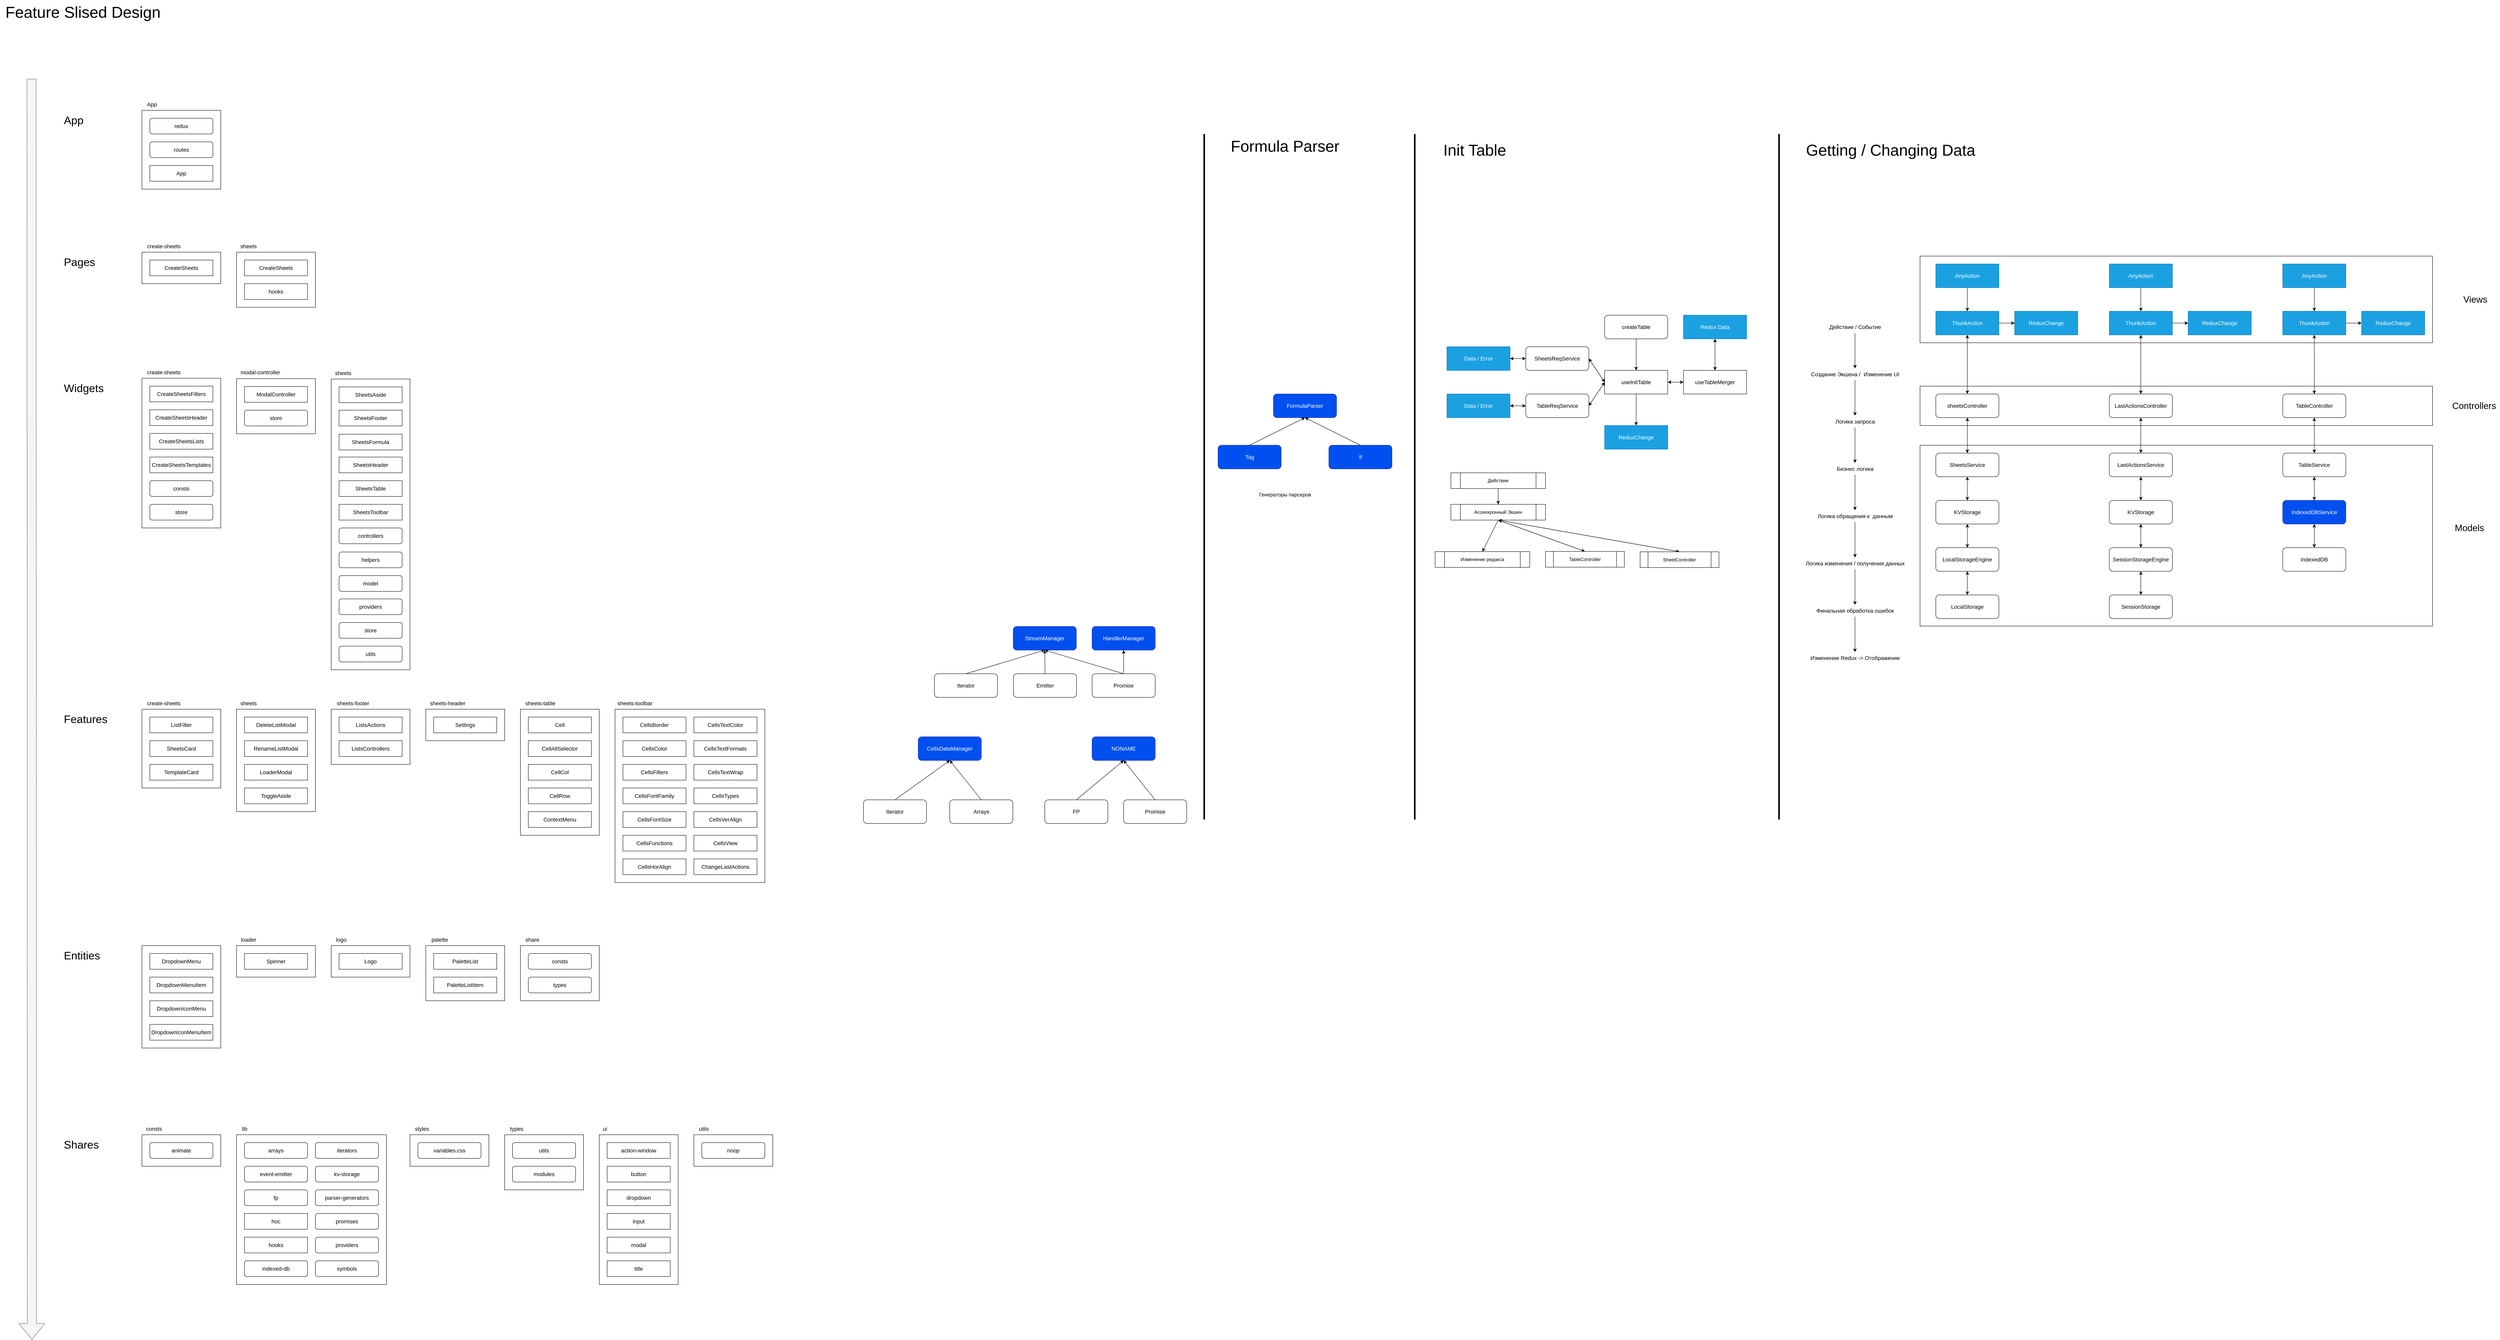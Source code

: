 <mxfile>
    <diagram name="Страница 1" id="cOe1a5cerJCm0QMi9jSH">
        <mxGraphModel dx="4663" dy="2087" grid="1" gridSize="10" guides="1" tooltips="1" connect="1" arrows="1" fold="1" page="1" pageScale="1" pageWidth="827" pageHeight="1169" background="none" math="0" shadow="0">
            <root>
                <mxCell id="0"/>
                <mxCell id="1" parent="0"/>
                <mxCell id="382" value="" style="rounded=0;whiteSpace=wrap;html=1;fillColor=none;" parent="1" vertex="1">
                    <mxGeometry x="-440" y="2440" width="200" height="260" as="geometry"/>
                </mxCell>
                <mxCell id="357" value="" style="rounded=0;whiteSpace=wrap;html=1;fillColor=none;" parent="1" vertex="1">
                    <mxGeometry x="4070" y="1020" width="1300" height="100" as="geometry"/>
                </mxCell>
                <mxCell id="359" value="" style="rounded=0;whiteSpace=wrap;html=1;fillColor=none;" parent="1" vertex="1">
                    <mxGeometry x="4070" y="1170" width="1300" height="459" as="geometry"/>
                </mxCell>
                <mxCell id="6" value="&lt;font style=&quot;font-size: 28px;&quot;&gt;App&lt;/font&gt;" style="text;html=1;align=left;verticalAlign=middle;resizable=0;points=[];autosize=1;strokeColor=none;fillColor=none;" parent="1" vertex="1">
                    <mxGeometry x="-640" y="320" width="70" height="50" as="geometry"/>
                </mxCell>
                <mxCell id="11" value="&lt;font style=&quot;font-size: 40px;&quot;&gt;Feature Slised Design&lt;/font&gt;" style="text;html=1;align=center;verticalAlign=middle;resizable=0;points=[];autosize=1;strokeColor=none;fillColor=none;" parent="1" vertex="1">
                    <mxGeometry x="-800" y="40" width="420" height="60" as="geometry"/>
                </mxCell>
                <mxCell id="12" value="&lt;font style=&quot;font-size: 28px;&quot;&gt;Pages&lt;/font&gt;" style="text;html=1;align=left;verticalAlign=middle;resizable=0;points=[];autosize=1;strokeColor=none;fillColor=none;" parent="1" vertex="1">
                    <mxGeometry x="-640" y="680" width="100" height="50" as="geometry"/>
                </mxCell>
                <mxCell id="13" value="&lt;font style=&quot;font-size: 28px;&quot;&gt;Widgets&lt;/font&gt;" style="text;html=1;align=left;verticalAlign=middle;resizable=0;points=[];autosize=1;strokeColor=none;fillColor=none;" parent="1" vertex="1">
                    <mxGeometry x="-640" y="1000" width="120" height="50" as="geometry"/>
                </mxCell>
                <mxCell id="14" value="&lt;font style=&quot;font-size: 28px;&quot;&gt;Shares&lt;/font&gt;" style="text;html=1;align=left;verticalAlign=middle;resizable=0;points=[];autosize=1;strokeColor=none;fillColor=none;" parent="1" vertex="1">
                    <mxGeometry x="-640" y="2920" width="110" height="50" as="geometry"/>
                </mxCell>
                <mxCell id="15" value="&lt;font style=&quot;font-size: 28px;&quot;&gt;Entities&lt;/font&gt;" style="text;html=1;align=left;verticalAlign=middle;resizable=0;points=[];autosize=1;strokeColor=none;fillColor=none;" parent="1" vertex="1">
                    <mxGeometry x="-640" y="2440" width="120" height="50" as="geometry"/>
                </mxCell>
                <mxCell id="16" value="&lt;font style=&quot;font-size: 28px;&quot;&gt;Features&lt;/font&gt;" style="text;html=1;align=left;verticalAlign=middle;resizable=0;points=[];autosize=1;strokeColor=none;fillColor=none;" parent="1" vertex="1">
                    <mxGeometry x="-640" y="1840" width="130" height="50" as="geometry"/>
                </mxCell>
                <mxCell id="51" value="FormulaParser" style="rounded=1;whiteSpace=wrap;html=1;fontSize=14;glass=0;shadow=0;fillColor=#0050ef;fontColor=#ffffff;strokeColor=#001DBC;" parent="1" vertex="1">
                    <mxGeometry x="2430" y="1040" width="160" height="60" as="geometry"/>
                </mxCell>
                <mxCell id="66" value="DropdownMenu" style="rounded=0;whiteSpace=wrap;html=1;fontSize=14;glass=0;shadow=0;" parent="1" vertex="1">
                    <mxGeometry x="-420" y="2460" width="160" height="40" as="geometry"/>
                </mxCell>
                <mxCell id="67" value="DropdownMenuItem" style="rounded=0;whiteSpace=wrap;html=1;fontSize=14;glass=0;shadow=0;" parent="1" vertex="1">
                    <mxGeometry x="-420" y="2520" width="160" height="40" as="geometry"/>
                </mxCell>
                <mxCell id="258" style="edgeStyle=none;html=1;fontSize=14;" parent="1" source="122" target="250" edge="1">
                    <mxGeometry relative="1" as="geometry"/>
                </mxCell>
                <mxCell id="122" value="Действие / Событие" style="text;html=1;align=center;verticalAlign=middle;resizable=0;points=[];autosize=1;strokeColor=none;fillColor=none;fontSize=14;" parent="1" vertex="1">
                    <mxGeometry x="3830" y="855" width="150" height="30" as="geometry"/>
                </mxCell>
                <mxCell id="130" value="" style="line;strokeWidth=4;direction=south;html=1;perimeter=backbonePerimeter;points=[];outlineConnect=0;" parent="1" vertex="1">
                    <mxGeometry x="2200" y="380" width="108.76" height="1740" as="geometry"/>
                </mxCell>
                <mxCell id="131" value="&lt;font style=&quot;font-size: 40px;&quot;&gt;Getting / Changing Data&lt;/font&gt;" style="text;html=1;align=center;verticalAlign=middle;resizable=0;points=[];autosize=1;strokeColor=none;fillColor=none;" parent="1" vertex="1">
                    <mxGeometry x="3770" y="390" width="450" height="60" as="geometry"/>
                </mxCell>
                <mxCell id="163" style="edgeStyle=none;html=1;entryX=0.5;entryY=0;entryDx=0;entryDy=0;" parent="1" source="164" target="176" edge="1">
                    <mxGeometry relative="1" as="geometry"/>
                </mxCell>
                <mxCell id="183" style="edgeStyle=none;html=1;exitX=0.5;exitY=0;exitDx=0;exitDy=0;entryX=0.5;entryY=1;entryDx=0;entryDy=0;" parent="1" source="164" target="166" edge="1">
                    <mxGeometry relative="1" as="geometry"/>
                </mxCell>
                <mxCell id="164" value="LocalStorageEngine" style="rounded=1;whiteSpace=wrap;html=1;fontSize=14;glass=0;shadow=0;" parent="1" vertex="1">
                    <mxGeometry x="4110" y="1430" width="160" height="60" as="geometry"/>
                </mxCell>
                <mxCell id="165" style="edgeStyle=none;html=1;entryX=0.5;entryY=0;entryDx=0;entryDy=0;" parent="1" source="166" target="164" edge="1">
                    <mxGeometry relative="1" as="geometry"/>
                </mxCell>
                <mxCell id="184" style="edgeStyle=none;html=1;exitX=0.5;exitY=0;exitDx=0;exitDy=0;entryX=0.5;entryY=1;entryDx=0;entryDy=0;" parent="1" source="166" target="168" edge="1">
                    <mxGeometry relative="1" as="geometry"/>
                </mxCell>
                <mxCell id="166" value="KVStorage" style="rounded=1;whiteSpace=wrap;html=1;fontSize=14;glass=0;shadow=0;" parent="1" vertex="1">
                    <mxGeometry x="4110" y="1310" width="160" height="60" as="geometry"/>
                </mxCell>
                <mxCell id="167" style="edgeStyle=none;html=1;entryX=0.5;entryY=0;entryDx=0;entryDy=0;" parent="1" source="168" target="166" edge="1">
                    <mxGeometry relative="1" as="geometry"/>
                </mxCell>
                <mxCell id="185" style="edgeStyle=none;html=1;exitX=0.5;exitY=0;exitDx=0;exitDy=0;entryX=0.5;entryY=1;entryDx=0;entryDy=0;" parent="1" source="168" target="170" edge="1">
                    <mxGeometry relative="1" as="geometry"/>
                </mxCell>
                <mxCell id="168" value="SheetsService" style="rounded=1;whiteSpace=wrap;html=1;fontSize=14;glass=0;shadow=0;" parent="1" vertex="1">
                    <mxGeometry x="4110" y="1190" width="160" height="60" as="geometry"/>
                </mxCell>
                <mxCell id="169" style="edgeStyle=none;html=1;entryX=0.5;entryY=0;entryDx=0;entryDy=0;" parent="1" source="170" target="168" edge="1">
                    <mxGeometry relative="1" as="geometry"/>
                </mxCell>
                <mxCell id="186" style="edgeStyle=none;html=1;exitX=0.5;exitY=0;exitDx=0;exitDy=0;entryX=0.5;entryY=1;entryDx=0;entryDy=0;" parent="1" source="170" target="172" edge="1">
                    <mxGeometry relative="1" as="geometry"/>
                </mxCell>
                <mxCell id="170" value="sheetsController" style="rounded=1;whiteSpace=wrap;html=1;fontSize=14;glass=0;shadow=0;" parent="1" vertex="1">
                    <mxGeometry x="4110" y="1040" width="160" height="60" as="geometry"/>
                </mxCell>
                <mxCell id="171" style="edgeStyle=none;html=1;entryX=0.5;entryY=0;entryDx=0;entryDy=0;" parent="1" source="172" target="170" edge="1">
                    <mxGeometry relative="1" as="geometry"/>
                </mxCell>
                <mxCell id="190" style="edgeStyle=none;html=1;exitX=1;exitY=0.5;exitDx=0;exitDy=0;entryX=0;entryY=0.5;entryDx=0;entryDy=0;" parent="1" source="172" target="173" edge="1">
                    <mxGeometry relative="1" as="geometry"/>
                </mxCell>
                <mxCell id="172" value="ThunkAction" style="rounded=0;whiteSpace=wrap;html=1;fontSize=14;fillColor=#1ba1e2;fontColor=#ffffff;strokeColor=#006EAF;" parent="1" vertex="1">
                    <mxGeometry x="4110" y="830" width="160" height="60" as="geometry"/>
                </mxCell>
                <mxCell id="173" value="ReduxChange" style="rounded=0;whiteSpace=wrap;html=1;fontSize=14;fillColor=#1ba1e2;fontColor=#ffffff;strokeColor=#006EAF;" parent="1" vertex="1">
                    <mxGeometry x="4310" y="830" width="160" height="60" as="geometry"/>
                </mxCell>
                <mxCell id="182" style="edgeStyle=none;html=1;exitX=0.5;exitY=0;exitDx=0;exitDy=0;entryX=0.5;entryY=1;entryDx=0;entryDy=0;" parent="1" source="176" target="164" edge="1">
                    <mxGeometry relative="1" as="geometry"/>
                </mxCell>
                <mxCell id="176" value="LocalStorage" style="rounded=1;whiteSpace=wrap;html=1;fontSize=14;glass=0;shadow=0;" parent="1" vertex="1">
                    <mxGeometry x="4110" y="1550" width="160" height="60" as="geometry"/>
                </mxCell>
                <mxCell id="192" style="edgeStyle=none;html=1;exitX=0.5;exitY=1;exitDx=0;exitDy=0;entryX=0.5;entryY=0;entryDx=0;entryDy=0;" parent="1" source="191" target="172" edge="1">
                    <mxGeometry relative="1" as="geometry"/>
                </mxCell>
                <mxCell id="191" value="AnyAction" style="rounded=0;whiteSpace=wrap;html=1;fontSize=14;fillColor=#1ba1e2;fontColor=#ffffff;strokeColor=#006EAF;" parent="1" vertex="1">
                    <mxGeometry x="4110" y="710" width="160" height="60" as="geometry"/>
                </mxCell>
                <mxCell id="194" style="edgeStyle=none;html=1;exitX=0.5;exitY=0;exitDx=0;exitDy=0;entryX=0.5;entryY=1;entryDx=0;entryDy=0;" parent="1" source="195" target="198" edge="1">
                    <mxGeometry relative="1" as="geometry"/>
                </mxCell>
                <mxCell id="195" value="IndexedDB" style="rounded=1;whiteSpace=wrap;html=1;fontSize=14;glass=0;shadow=0;" parent="1" vertex="1">
                    <mxGeometry x="4990" y="1430" width="160" height="60" as="geometry"/>
                </mxCell>
                <mxCell id="196" style="edgeStyle=none;html=1;entryX=0.5;entryY=0;entryDx=0;entryDy=0;" parent="1" source="198" target="195" edge="1">
                    <mxGeometry relative="1" as="geometry"/>
                </mxCell>
                <mxCell id="197" style="edgeStyle=none;html=1;exitX=0.5;exitY=0;exitDx=0;exitDy=0;entryX=0.5;entryY=1;entryDx=0;entryDy=0;" parent="1" source="198" target="201" edge="1">
                    <mxGeometry relative="1" as="geometry"/>
                </mxCell>
                <mxCell id="198" value="IndexedDBService" style="rounded=1;whiteSpace=wrap;html=1;fontSize=14;glass=0;shadow=0;fillColor=#0050ef;fontColor=#ffffff;strokeColor=#001DBC;" parent="1" vertex="1">
                    <mxGeometry x="4990" y="1310" width="160" height="60" as="geometry"/>
                </mxCell>
                <mxCell id="199" style="edgeStyle=none;html=1;entryX=0.5;entryY=0;entryDx=0;entryDy=0;" parent="1" source="201" target="198" edge="1">
                    <mxGeometry relative="1" as="geometry"/>
                </mxCell>
                <mxCell id="200" style="edgeStyle=none;html=1;exitX=0.5;exitY=0;exitDx=0;exitDy=0;entryX=0.5;entryY=1;entryDx=0;entryDy=0;" parent="1" source="201" target="204" edge="1">
                    <mxGeometry relative="1" as="geometry"/>
                </mxCell>
                <mxCell id="201" value="TableService" style="rounded=1;whiteSpace=wrap;html=1;fontSize=14;glass=0;shadow=0;" parent="1" vertex="1">
                    <mxGeometry x="4990" y="1190" width="160" height="60" as="geometry"/>
                </mxCell>
                <mxCell id="202" style="edgeStyle=none;html=1;entryX=0.5;entryY=0;entryDx=0;entryDy=0;" parent="1" source="204" target="201" edge="1">
                    <mxGeometry relative="1" as="geometry"/>
                </mxCell>
                <mxCell id="203" style="edgeStyle=none;html=1;exitX=0.5;exitY=0;exitDx=0;exitDy=0;entryX=0.5;entryY=1;entryDx=0;entryDy=0;" parent="1" source="204" target="207" edge="1">
                    <mxGeometry relative="1" as="geometry"/>
                </mxCell>
                <mxCell id="204" value="TableController" style="rounded=1;whiteSpace=wrap;html=1;fontSize=14;glass=0;shadow=0;" parent="1" vertex="1">
                    <mxGeometry x="4990" y="1040" width="160" height="60" as="geometry"/>
                </mxCell>
                <mxCell id="205" style="edgeStyle=none;html=1;entryX=0.5;entryY=0;entryDx=0;entryDy=0;" parent="1" source="207" target="204" edge="1">
                    <mxGeometry relative="1" as="geometry"/>
                </mxCell>
                <mxCell id="206" style="edgeStyle=none;html=1;exitX=1;exitY=0.5;exitDx=0;exitDy=0;entryX=0;entryY=0.5;entryDx=0;entryDy=0;" parent="1" source="207" target="208" edge="1">
                    <mxGeometry relative="1" as="geometry"/>
                </mxCell>
                <mxCell id="207" value="ThunkAction" style="rounded=0;whiteSpace=wrap;html=1;fontSize=14;fillColor=#1ba1e2;fontColor=#ffffff;strokeColor=#006EAF;" parent="1" vertex="1">
                    <mxGeometry x="4990" y="830" width="160" height="60" as="geometry"/>
                </mxCell>
                <mxCell id="208" value="ReduxChange" style="rounded=0;whiteSpace=wrap;html=1;fontSize=14;fillColor=#1ba1e2;fontColor=#ffffff;strokeColor=#006EAF;" parent="1" vertex="1">
                    <mxGeometry x="5190" y="830" width="160" height="60" as="geometry"/>
                </mxCell>
                <mxCell id="211" style="edgeStyle=none;html=1;exitX=0.5;exitY=1;exitDx=0;exitDy=0;entryX=0.5;entryY=0;entryDx=0;entryDy=0;" parent="1" source="212" target="207" edge="1">
                    <mxGeometry relative="1" as="geometry"/>
                </mxCell>
                <mxCell id="212" value="AnyAction" style="rounded=0;whiteSpace=wrap;html=1;fontSize=14;fillColor=#1ba1e2;fontColor=#ffffff;strokeColor=#006EAF;" parent="1" vertex="1">
                    <mxGeometry x="4990" y="710" width="160" height="60" as="geometry"/>
                </mxCell>
                <mxCell id="230" style="edgeStyle=none;html=1;entryX=0.5;entryY=0;entryDx=0;entryDy=0;" parent="1" source="232" target="247" edge="1">
                    <mxGeometry relative="1" as="geometry"/>
                </mxCell>
                <mxCell id="231" style="edgeStyle=none;html=1;exitX=0.5;exitY=0;exitDx=0;exitDy=0;entryX=0.5;entryY=1;entryDx=0;entryDy=0;" parent="1" source="232" target="235" edge="1">
                    <mxGeometry relative="1" as="geometry"/>
                </mxCell>
                <mxCell id="232" value="SessionStorageEngine" style="rounded=1;whiteSpace=wrap;html=1;fontSize=14;glass=0;shadow=0;" parent="1" vertex="1">
                    <mxGeometry x="4550" y="1430" width="160" height="60" as="geometry"/>
                </mxCell>
                <mxCell id="233" style="edgeStyle=none;html=1;entryX=0.5;entryY=0;entryDx=0;entryDy=0;" parent="1" source="235" target="232" edge="1">
                    <mxGeometry relative="1" as="geometry"/>
                </mxCell>
                <mxCell id="234" style="edgeStyle=none;html=1;exitX=0.5;exitY=0;exitDx=0;exitDy=0;entryX=0.5;entryY=1;entryDx=0;entryDy=0;" parent="1" source="235" target="238" edge="1">
                    <mxGeometry relative="1" as="geometry"/>
                </mxCell>
                <mxCell id="235" value="KVStorage" style="rounded=1;whiteSpace=wrap;html=1;fontSize=14;glass=0;shadow=0;" parent="1" vertex="1">
                    <mxGeometry x="4550" y="1310" width="160" height="60" as="geometry"/>
                </mxCell>
                <mxCell id="236" style="edgeStyle=none;html=1;entryX=0.5;entryY=0;entryDx=0;entryDy=0;" parent="1" source="238" target="235" edge="1">
                    <mxGeometry relative="1" as="geometry"/>
                </mxCell>
                <mxCell id="237" style="edgeStyle=none;html=1;exitX=0.5;exitY=0;exitDx=0;exitDy=0;entryX=0.5;entryY=1;entryDx=0;entryDy=0;" parent="1" source="238" target="241" edge="1">
                    <mxGeometry relative="1" as="geometry"/>
                </mxCell>
                <mxCell id="238" value="LastActionsService" style="rounded=1;whiteSpace=wrap;html=1;fontSize=14;glass=0;shadow=0;" parent="1" vertex="1">
                    <mxGeometry x="4550" y="1190" width="160" height="60" as="geometry"/>
                </mxCell>
                <mxCell id="239" style="edgeStyle=none;html=1;entryX=0.5;entryY=0;entryDx=0;entryDy=0;" parent="1" source="241" target="238" edge="1">
                    <mxGeometry relative="1" as="geometry"/>
                </mxCell>
                <mxCell id="240" style="edgeStyle=none;html=1;exitX=0.5;exitY=0;exitDx=0;exitDy=0;entryX=0.5;entryY=1;entryDx=0;entryDy=0;" parent="1" source="241" target="244" edge="1">
                    <mxGeometry relative="1" as="geometry"/>
                </mxCell>
                <mxCell id="241" value="LastActionsController" style="rounded=1;whiteSpace=wrap;html=1;fontSize=14;glass=0;shadow=0;" parent="1" vertex="1">
                    <mxGeometry x="4550" y="1040" width="160" height="60" as="geometry"/>
                </mxCell>
                <mxCell id="242" style="edgeStyle=none;html=1;entryX=0.5;entryY=0;entryDx=0;entryDy=0;" parent="1" source="244" target="241" edge="1">
                    <mxGeometry relative="1" as="geometry"/>
                </mxCell>
                <mxCell id="243" style="edgeStyle=none;html=1;exitX=1;exitY=0.5;exitDx=0;exitDy=0;entryX=0;entryY=0.5;entryDx=0;entryDy=0;" parent="1" source="244" target="245" edge="1">
                    <mxGeometry relative="1" as="geometry"/>
                </mxCell>
                <mxCell id="244" value="ThunkAction" style="rounded=0;whiteSpace=wrap;html=1;fontSize=14;fillColor=#1ba1e2;fontColor=#ffffff;strokeColor=#006EAF;" parent="1" vertex="1">
                    <mxGeometry x="4550" y="830" width="160" height="60" as="geometry"/>
                </mxCell>
                <mxCell id="245" value="ReduxChange" style="rounded=0;whiteSpace=wrap;html=1;fontSize=14;fillColor=#1ba1e2;fontColor=#ffffff;strokeColor=#006EAF;" parent="1" vertex="1">
                    <mxGeometry x="4750" y="830" width="160" height="60" as="geometry"/>
                </mxCell>
                <mxCell id="246" style="edgeStyle=none;html=1;exitX=0.5;exitY=0;exitDx=0;exitDy=0;entryX=0.5;entryY=1;entryDx=0;entryDy=0;" parent="1" source="247" target="232" edge="1">
                    <mxGeometry relative="1" as="geometry"/>
                </mxCell>
                <mxCell id="247" value="SessionStorage" style="rounded=1;whiteSpace=wrap;html=1;fontSize=14;glass=0;shadow=0;" parent="1" vertex="1">
                    <mxGeometry x="4550" y="1550" width="160" height="60" as="geometry"/>
                </mxCell>
                <mxCell id="248" style="edgeStyle=none;html=1;exitX=0.5;exitY=1;exitDx=0;exitDy=0;entryX=0.5;entryY=0;entryDx=0;entryDy=0;" parent="1" source="249" target="244" edge="1">
                    <mxGeometry relative="1" as="geometry"/>
                </mxCell>
                <mxCell id="249" value="AnyAction" style="rounded=0;whiteSpace=wrap;html=1;fontSize=14;fillColor=#1ba1e2;fontColor=#ffffff;strokeColor=#006EAF;" parent="1" vertex="1">
                    <mxGeometry x="4550" y="710" width="160" height="60" as="geometry"/>
                </mxCell>
                <mxCell id="256" style="edgeStyle=none;html=1;fontSize=14;" parent="1" source="250" target="251" edge="1">
                    <mxGeometry relative="1" as="geometry"/>
                </mxCell>
                <mxCell id="250" value="Создание Экшена /&amp;nbsp; Изменение UI" style="text;html=1;align=center;verticalAlign=middle;resizable=0;points=[];autosize=1;strokeColor=none;fillColor=none;fontSize=14;" parent="1" vertex="1">
                    <mxGeometry x="3780" y="975" width="250" height="30" as="geometry"/>
                </mxCell>
                <mxCell id="259" style="edgeStyle=none;html=1;fontSize=14;" parent="1" source="251" target="252" edge="1">
                    <mxGeometry relative="1" as="geometry"/>
                </mxCell>
                <mxCell id="251" value="Логика запроса" style="text;html=1;align=center;verticalAlign=middle;resizable=0;points=[];autosize=1;strokeColor=none;fillColor=none;fontSize=14;" parent="1" vertex="1">
                    <mxGeometry x="3845" y="1095" width="120" height="30" as="geometry"/>
                </mxCell>
                <mxCell id="260" style="edgeStyle=none;html=1;fontSize=14;" parent="1" source="252" target="253" edge="1">
                    <mxGeometry relative="1" as="geometry"/>
                </mxCell>
                <mxCell id="252" value="Бизнес логика" style="text;html=1;align=center;verticalAlign=middle;resizable=0;points=[];autosize=1;strokeColor=none;fillColor=none;fontSize=14;" parent="1" vertex="1">
                    <mxGeometry x="3845" y="1215" width="120" height="30" as="geometry"/>
                </mxCell>
                <mxCell id="270" style="edgeStyle=none;html=1;fontSize=14;" parent="1" source="253" target="262" edge="1">
                    <mxGeometry relative="1" as="geometry"/>
                </mxCell>
                <mxCell id="253" value="Логика обращения к&amp;nbsp; данным" style="text;html=1;align=center;verticalAlign=middle;resizable=0;points=[];autosize=1;strokeColor=none;fillColor=none;fontSize=14;" parent="1" vertex="1">
                    <mxGeometry x="3800" y="1335" width="210" height="30" as="geometry"/>
                </mxCell>
                <mxCell id="265" style="edgeStyle=none;html=1;fontSize=14;" parent="1" source="262" target="264" edge="1">
                    <mxGeometry relative="1" as="geometry"/>
                </mxCell>
                <mxCell id="262" value="Логика изменения / получения данных" style="text;html=1;align=center;verticalAlign=middle;resizable=0;points=[];autosize=1;strokeColor=none;fillColor=none;fontSize=14;" parent="1" vertex="1">
                    <mxGeometry x="3770" y="1455" width="270" height="30" as="geometry"/>
                </mxCell>
                <mxCell id="269" style="edgeStyle=none;html=1;fontSize=14;" parent="1" source="264" target="268" edge="1">
                    <mxGeometry relative="1" as="geometry"/>
                </mxCell>
                <mxCell id="264" value="Финальная обработка ошибок" style="text;html=1;align=center;verticalAlign=middle;resizable=0;points=[];autosize=1;strokeColor=none;fillColor=none;fontSize=14;" parent="1" vertex="1">
                    <mxGeometry x="3795" y="1575" width="220" height="30" as="geometry"/>
                </mxCell>
                <mxCell id="268" value="Изменение Redux -&amp;gt; Отображение" style="text;html=1;align=center;verticalAlign=middle;resizable=0;points=[];autosize=1;strokeColor=none;fillColor=none;fontSize=14;" parent="1" vertex="1">
                    <mxGeometry x="3780" y="1695" width="250" height="30" as="geometry"/>
                </mxCell>
                <mxCell id="272" value="" style="line;strokeWidth=4;direction=south;html=1;perimeter=backbonePerimeter;points=[];outlineConnect=0;" parent="1" vertex="1">
                    <mxGeometry x="3658" y="380" width="108.76" height="1740" as="geometry"/>
                </mxCell>
                <mxCell id="277" style="edgeStyle=none;html=1;entryX=0.5;entryY=0;entryDx=0;entryDy=0;fontSize=14;exitX=0.5;exitY=1;exitDx=0;exitDy=0;" parent="1" source="273" target="278" edge="1">
                    <mxGeometry relative="1" as="geometry">
                        <mxPoint x="3360" y="1070" as="sourcePoint"/>
                    </mxGeometry>
                </mxCell>
                <mxCell id="273" value="createTable" style="rounded=1;whiteSpace=wrap;html=1;fontSize=14;glass=0;shadow=0;" parent="1" vertex="1">
                    <mxGeometry x="3270" y="840" width="160" height="60" as="geometry"/>
                </mxCell>
                <mxCell id="274" value="ReduxChange" style="rounded=0;whiteSpace=wrap;html=1;fontSize=14;fillColor=#1ba1e2;fontColor=#ffffff;strokeColor=#006EAF;" parent="1" vertex="1">
                    <mxGeometry x="3270" y="1120" width="160" height="60" as="geometry"/>
                </mxCell>
                <mxCell id="286" style="edgeStyle=none;html=1;exitX=1;exitY=0.5;exitDx=0;exitDy=0;entryX=0;entryY=0.5;entryDx=0;entryDy=0;fontSize=14;" parent="1" source="276" target="278" edge="1">
                    <mxGeometry relative="1" as="geometry"/>
                </mxCell>
                <mxCell id="302" style="edgeStyle=none;html=1;exitX=0;exitY=0.5;exitDx=0;exitDy=0;entryX=1;entryY=0.5;entryDx=0;entryDy=0;fontSize=14;" parent="1" source="276" target="282" edge="1">
                    <mxGeometry relative="1" as="geometry"/>
                </mxCell>
                <mxCell id="276" value="TableReqService" style="rounded=1;whiteSpace=wrap;html=1;fontSize=14;glass=0;shadow=0;" parent="1" vertex="1">
                    <mxGeometry x="3070" y="1040" width="160" height="60" as="geometry"/>
                </mxCell>
                <mxCell id="280" style="edgeStyle=none;html=1;entryX=1;entryY=0.5;entryDx=0;entryDy=0;fontSize=14;exitX=0;exitY=0.5;exitDx=0;exitDy=0;" parent="1" source="278" target="276" edge="1">
                    <mxGeometry relative="1" as="geometry"/>
                </mxCell>
                <mxCell id="287" style="edgeStyle=none;html=1;exitX=0.5;exitY=1;exitDx=0;exitDy=0;entryX=0.5;entryY=0;entryDx=0;entryDy=0;fontSize=14;" parent="1" source="278" target="274" edge="1">
                    <mxGeometry relative="1" as="geometry"/>
                </mxCell>
                <mxCell id="300" style="edgeStyle=none;html=1;exitX=0;exitY=0.5;exitDx=0;exitDy=0;entryX=1;entryY=0.5;entryDx=0;entryDy=0;fontSize=14;" parent="1" source="278" target="295" edge="1">
                    <mxGeometry relative="1" as="geometry"/>
                </mxCell>
                <mxCell id="316" style="edgeStyle=none;html=1;exitX=1;exitY=0.5;exitDx=0;exitDy=0;entryX=0;entryY=0.5;entryDx=0;entryDy=0;fontSize=14;" parent="1" source="278" target="313" edge="1">
                    <mxGeometry relative="1" as="geometry"/>
                </mxCell>
                <mxCell id="278" value="useInitTable" style="rounded=0;whiteSpace=wrap;html=1;fontSize=14;" parent="1" vertex="1">
                    <mxGeometry x="3270" y="980" width="160" height="60" as="geometry"/>
                </mxCell>
                <mxCell id="301" style="edgeStyle=none;html=1;exitX=1;exitY=0.5;exitDx=0;exitDy=0;entryX=0;entryY=0.5;entryDx=0;entryDy=0;fontSize=14;" parent="1" source="282" target="276" edge="1">
                    <mxGeometry relative="1" as="geometry"/>
                </mxCell>
                <mxCell id="282" value="Data / Error" style="rounded=0;whiteSpace=wrap;html=1;fontSize=14;fillColor=#1ba1e2;fontColor=#ffffff;strokeColor=#006EAF;" parent="1" vertex="1">
                    <mxGeometry x="2870" y="1040" width="160" height="60" as="geometry"/>
                </mxCell>
                <mxCell id="292" value="" style="line;strokeWidth=4;direction=south;html=1;perimeter=backbonePerimeter;points=[];outlineConnect=0;" parent="1" vertex="1">
                    <mxGeometry x="2734" y="380" width="108.76" height="1740" as="geometry"/>
                </mxCell>
                <mxCell id="293" value="&lt;span style=&quot;font-size: 40px;&quot;&gt;Init Table&lt;/span&gt;" style="text;html=1;align=center;verticalAlign=middle;resizable=0;points=[];autosize=1;strokeColor=none;fillColor=none;" parent="1" vertex="1">
                    <mxGeometry x="2850" y="390" width="180" height="60" as="geometry"/>
                </mxCell>
                <mxCell id="299" style="edgeStyle=none;html=1;exitX=1;exitY=0.5;exitDx=0;exitDy=0;entryX=0;entryY=0.5;entryDx=0;entryDy=0;fontSize=14;" parent="1" source="295" target="278" edge="1">
                    <mxGeometry relative="1" as="geometry"/>
                </mxCell>
                <mxCell id="305" style="edgeStyle=none;html=1;exitX=0;exitY=0.5;exitDx=0;exitDy=0;entryX=1;entryY=0.5;entryDx=0;entryDy=0;fontSize=14;" parent="1" source="295" target="303" edge="1">
                    <mxGeometry relative="1" as="geometry"/>
                </mxCell>
                <mxCell id="295" value="SheetsReqService" style="rounded=1;whiteSpace=wrap;html=1;fontSize=14;glass=0;shadow=0;" parent="1" vertex="1">
                    <mxGeometry x="3070" y="920" width="160" height="60" as="geometry"/>
                </mxCell>
                <mxCell id="304" style="edgeStyle=none;html=1;exitX=1;exitY=0.5;exitDx=0;exitDy=0;entryX=0;entryY=0.5;entryDx=0;entryDy=0;fontSize=14;" parent="1" source="303" target="295" edge="1">
                    <mxGeometry relative="1" as="geometry"/>
                </mxCell>
                <mxCell id="303" value="Data / Error" style="rounded=0;whiteSpace=wrap;html=1;fontSize=14;fillColor=#1ba1e2;fontColor=#ffffff;strokeColor=#006EAF;" parent="1" vertex="1">
                    <mxGeometry x="2870" y="920" width="160" height="60" as="geometry"/>
                </mxCell>
                <mxCell id="315" style="edgeStyle=none;html=1;exitX=0.5;exitY=1;exitDx=0;exitDy=0;entryX=0.5;entryY=0;entryDx=0;entryDy=0;fontSize=14;" parent="1" source="307" target="313" edge="1">
                    <mxGeometry relative="1" as="geometry"/>
                </mxCell>
                <mxCell id="307" value="Redux Data" style="rounded=0;whiteSpace=wrap;html=1;fontSize=14;fillColor=#1ba1e2;fontColor=#ffffff;strokeColor=#006EAF;" parent="1" vertex="1">
                    <mxGeometry x="3470" y="840" width="160" height="60" as="geometry"/>
                </mxCell>
                <mxCell id="314" style="edgeStyle=none;html=1;exitX=0.5;exitY=0;exitDx=0;exitDy=0;entryX=0.5;entryY=1;entryDx=0;entryDy=0;fontSize=14;" parent="1" source="313" target="307" edge="1">
                    <mxGeometry relative="1" as="geometry"/>
                </mxCell>
                <mxCell id="317" style="edgeStyle=none;html=1;exitX=0;exitY=0.5;exitDx=0;exitDy=0;entryX=1;entryY=0.5;entryDx=0;entryDy=0;fontSize=14;" parent="1" source="313" target="278" edge="1">
                    <mxGeometry relative="1" as="geometry"/>
                </mxCell>
                <mxCell id="313" value="useTableMerger" style="rounded=0;whiteSpace=wrap;html=1;fontSize=14;" parent="1" vertex="1">
                    <mxGeometry x="3470" y="980" width="160" height="60" as="geometry"/>
                </mxCell>
                <mxCell id="321" style="edgeStyle=none;html=1;exitX=0.5;exitY=0;exitDx=0;exitDy=0;entryX=0.5;entryY=1;entryDx=0;entryDy=0;" parent="1" source="318" target="51" edge="1">
                    <mxGeometry relative="1" as="geometry"/>
                </mxCell>
                <mxCell id="318" value="Tag" style="rounded=1;whiteSpace=wrap;html=1;fontSize=14;glass=0;shadow=0;fillColor=#0050ef;fontColor=#ffffff;strokeColor=#001DBC;" parent="1" vertex="1">
                    <mxGeometry x="2289.5" y="1170" width="160" height="60" as="geometry"/>
                </mxCell>
                <mxCell id="320" style="edgeStyle=none;html=1;exitX=0.5;exitY=0;exitDx=0;exitDy=0;entryX=0.5;entryY=1;entryDx=0;entryDy=0;" parent="1" source="319" target="51" edge="1">
                    <mxGeometry relative="1" as="geometry"/>
                </mxCell>
                <mxCell id="319" value="If" style="rounded=1;whiteSpace=wrap;html=1;fontSize=14;glass=0;shadow=0;fillColor=#0050ef;fontColor=#ffffff;strokeColor=#001DBC;" parent="1" vertex="1">
                    <mxGeometry x="2570.5" y="1170" width="160" height="60" as="geometry"/>
                </mxCell>
                <mxCell id="322" value="&lt;span style=&quot;font-size: 40px;&quot;&gt;Formula Parser&lt;/span&gt;" style="text;html=1;align=center;verticalAlign=middle;resizable=0;points=[];autosize=1;strokeColor=none;fillColor=none;" parent="1" vertex="1">
                    <mxGeometry x="2308.76" y="380" width="300" height="60" as="geometry"/>
                </mxCell>
                <mxCell id="323" value="Генераторы парсеров" style="text;html=1;align=center;verticalAlign=middle;resizable=0;points=[];autosize=1;strokeColor=none;fillColor=none;fontSize=13;" parent="1" vertex="1">
                    <mxGeometry x="2378.76" y="1280" width="160" height="30" as="geometry"/>
                </mxCell>
                <mxCell id="328" value="HandlerManager" style="rounded=1;whiteSpace=wrap;html=1;fontSize=14;glass=0;shadow=0;fillColor=#0050ef;fontColor=#ffffff;strokeColor=#001DBC;" parent="1" vertex="1">
                    <mxGeometry x="1970" y="1630" width="160" height="60" as="geometry"/>
                </mxCell>
                <mxCell id="329" value="StreamManager" style="rounded=1;whiteSpace=wrap;html=1;fontSize=14;glass=0;shadow=0;fillColor=#0050ef;fontColor=#ffffff;strokeColor=#001DBC;" parent="1" vertex="1">
                    <mxGeometry x="1770" y="1630" width="160" height="60" as="geometry"/>
                </mxCell>
                <mxCell id="331" style="edgeStyle=none;html=1;exitX=0.5;exitY=0;exitDx=0;exitDy=0;entryX=0.5;entryY=1;entryDx=0;entryDy=0;" parent="1" source="330" target="329" edge="1">
                    <mxGeometry relative="1" as="geometry"/>
                </mxCell>
                <mxCell id="330" value="Emitter" style="rounded=1;whiteSpace=wrap;html=1;fontSize=14;glass=0;shadow=0;" parent="1" vertex="1">
                    <mxGeometry x="1770.5" y="1750" width="160" height="60" as="geometry"/>
                </mxCell>
                <mxCell id="333" style="edgeStyle=none;html=1;exitX=0.5;exitY=0;exitDx=0;exitDy=0;entryX=0.5;entryY=1;entryDx=0;entryDy=0;" parent="1" source="332" target="329" edge="1">
                    <mxGeometry relative="1" as="geometry"/>
                </mxCell>
                <mxCell id="334" style="edgeStyle=none;html=1;exitX=0.5;exitY=0;exitDx=0;exitDy=0;entryX=0.5;entryY=1;entryDx=0;entryDy=0;" parent="1" source="332" target="328" edge="1">
                    <mxGeometry relative="1" as="geometry"/>
                </mxCell>
                <mxCell id="332" value="Promise" style="rounded=1;whiteSpace=wrap;html=1;fontSize=14;glass=0;shadow=0;" parent="1" vertex="1">
                    <mxGeometry x="1970" y="1750" width="160" height="60" as="geometry"/>
                </mxCell>
                <mxCell id="336" style="edgeStyle=none;html=1;exitX=0.5;exitY=0;exitDx=0;exitDy=0;entryX=0.5;entryY=1;entryDx=0;entryDy=0;" parent="1" source="335" target="329" edge="1">
                    <mxGeometry relative="1" as="geometry"/>
                </mxCell>
                <mxCell id="335" value="Iterator" style="rounded=1;whiteSpace=wrap;html=1;fontSize=14;glass=0;shadow=0;" parent="1" vertex="1">
                    <mxGeometry x="1570" y="1750" width="160" height="60" as="geometry"/>
                </mxCell>
                <mxCell id="337" value="NONAME" style="rounded=1;whiteSpace=wrap;html=1;fontSize=14;glass=0;shadow=0;fillColor=#0050ef;fontColor=#ffffff;strokeColor=#001DBC;" parent="1" vertex="1">
                    <mxGeometry x="1970" y="1910" width="160" height="60" as="geometry"/>
                </mxCell>
                <mxCell id="338" value="CellsDataManager" style="rounded=1;whiteSpace=wrap;html=1;fontSize=14;glass=0;shadow=0;fillColor=#0050ef;fontColor=#ffffff;strokeColor=#001DBC;" parent="1" vertex="1">
                    <mxGeometry x="1529" y="1910" width="160" height="60" as="geometry"/>
                </mxCell>
                <mxCell id="340" style="edgeStyle=none;html=1;exitX=0.5;exitY=0;exitDx=0;exitDy=0;entryX=0.5;entryY=1;entryDx=0;entryDy=0;" parent="1" source="339" target="338" edge="1">
                    <mxGeometry relative="1" as="geometry">
                        <mxPoint x="1490" y="2070" as="sourcePoint"/>
                    </mxGeometry>
                </mxCell>
                <mxCell id="339" value="Iterator" style="rounded=1;whiteSpace=wrap;html=1;fontSize=14;glass=0;shadow=0;" parent="1" vertex="1">
                    <mxGeometry x="1390" y="2070" width="160" height="60" as="geometry"/>
                </mxCell>
                <mxCell id="342" style="edgeStyle=none;html=1;exitX=0.5;exitY=0;exitDx=0;exitDy=0;entryX=0.5;entryY=1;entryDx=0;entryDy=0;" parent="1" source="341" target="338" edge="1">
                    <mxGeometry relative="1" as="geometry"/>
                </mxCell>
                <mxCell id="341" value="Arrays" style="rounded=1;whiteSpace=wrap;html=1;fontSize=14;glass=0;shadow=0;" parent="1" vertex="1">
                    <mxGeometry x="1609" y="2070" width="160" height="60" as="geometry"/>
                </mxCell>
                <mxCell id="344" style="edgeStyle=none;html=1;exitX=0.5;exitY=0;exitDx=0;exitDy=0;entryX=0.5;entryY=1;entryDx=0;entryDy=0;" parent="1" source="343" target="337" edge="1">
                    <mxGeometry relative="1" as="geometry"/>
                </mxCell>
                <mxCell id="343" value="FP" style="rounded=1;whiteSpace=wrap;html=1;fontSize=14;glass=0;shadow=0;" parent="1" vertex="1">
                    <mxGeometry x="1850" y="2070" width="160" height="60" as="geometry"/>
                </mxCell>
                <mxCell id="346" style="edgeStyle=none;html=1;exitX=0.5;exitY=0;exitDx=0;exitDy=0;entryX=0.5;entryY=1;entryDx=0;entryDy=0;" parent="1" source="345" target="337" edge="1">
                    <mxGeometry relative="1" as="geometry">
                        <mxPoint x="2040" y="2170" as="targetPoint"/>
                    </mxGeometry>
                </mxCell>
                <mxCell id="345" value="Promise" style="rounded=1;whiteSpace=wrap;html=1;fontSize=14;glass=0;shadow=0;" parent="1" vertex="1">
                    <mxGeometry x="2050" y="2070" width="160" height="60" as="geometry"/>
                </mxCell>
                <mxCell id="358" value="Controllers" style="text;html=1;align=center;verticalAlign=middle;resizable=0;points=[];autosize=1;strokeColor=none;fillColor=none;fontSize=23;" parent="1" vertex="1">
                    <mxGeometry x="5410" y="1050" width="130" height="40" as="geometry"/>
                </mxCell>
                <mxCell id="360" value="Models" style="text;html=1;align=center;verticalAlign=middle;resizable=0;points=[];autosize=1;strokeColor=none;fillColor=none;fontSize=23;" parent="1" vertex="1">
                    <mxGeometry x="5413" y="1360" width="100" height="40" as="geometry"/>
                </mxCell>
                <mxCell id="361" value="" style="rounded=0;whiteSpace=wrap;html=1;fillColor=none;" parent="1" vertex="1">
                    <mxGeometry x="4070" y="690" width="1300" height="220" as="geometry"/>
                </mxCell>
                <mxCell id="362" value="Views" style="text;html=1;align=center;verticalAlign=middle;resizable=0;points=[];autosize=1;strokeColor=none;fillColor=none;fontSize=23;" parent="1" vertex="1">
                    <mxGeometry x="5438" y="780" width="80" height="40" as="geometry"/>
                </mxCell>
                <mxCell id="383" value="create-sheets" style="text;html=1;align=center;verticalAlign=middle;resizable=0;points=[];autosize=1;strokeColor=none;fillColor=none;fontSize=14;" parent="1" vertex="1">
                    <mxGeometry x="-440" y="1810" width="110" height="30" as="geometry"/>
                </mxCell>
                <mxCell id="384" value="DropdownIconMenu" style="rounded=0;whiteSpace=wrap;html=1;fontSize=14;glass=0;shadow=0;" parent="1" vertex="1">
                    <mxGeometry x="-420" y="2580" width="160" height="40" as="geometry"/>
                </mxCell>
                <mxCell id="385" value="DropdownIconMenuItem" style="rounded=0;whiteSpace=wrap;html=1;fontSize=14;glass=0;shadow=0;" parent="1" vertex="1">
                    <mxGeometry x="-420" y="2640" width="160" height="40" as="geometry"/>
                </mxCell>
                <mxCell id="387" value="" style="rounded=0;whiteSpace=wrap;html=1;fillColor=none;" parent="1" vertex="1">
                    <mxGeometry x="-200" y="2440" width="200" height="80" as="geometry"/>
                </mxCell>
                <mxCell id="388" value="Spinner" style="rounded=0;whiteSpace=wrap;html=1;fontSize=14;glass=0;shadow=0;" parent="1" vertex="1">
                    <mxGeometry x="-180" y="2460" width="160" height="40" as="geometry"/>
                </mxCell>
                <mxCell id="390" value="loader" style="text;html=1;align=center;verticalAlign=middle;resizable=0;points=[];autosize=1;strokeColor=none;fillColor=none;fontSize=14;" parent="1" vertex="1">
                    <mxGeometry x="-200" y="2410" width="60" height="30" as="geometry"/>
                </mxCell>
                <mxCell id="393" value="" style="rounded=0;whiteSpace=wrap;html=1;fillColor=none;" parent="1" vertex="1">
                    <mxGeometry x="40" y="2440" width="200" height="80" as="geometry"/>
                </mxCell>
                <mxCell id="394" value="Logo" style="rounded=0;whiteSpace=wrap;html=1;fontSize=14;glass=0;shadow=0;" parent="1" vertex="1">
                    <mxGeometry x="60" y="2460" width="160" height="40" as="geometry"/>
                </mxCell>
                <mxCell id="395" value="logo" style="text;html=1;align=center;verticalAlign=middle;resizable=0;points=[];autosize=1;strokeColor=none;fillColor=none;fontSize=14;" parent="1" vertex="1">
                    <mxGeometry x="40" y="2410" width="50" height="30" as="geometry"/>
                </mxCell>
                <mxCell id="399" value="" style="rounded=0;whiteSpace=wrap;html=1;fillColor=none;" parent="1" vertex="1">
                    <mxGeometry x="280" y="2440" width="200" height="140" as="geometry"/>
                </mxCell>
                <mxCell id="400" value="PaletteList" style="rounded=0;whiteSpace=wrap;html=1;fontSize=14;glass=0;shadow=0;" parent="1" vertex="1">
                    <mxGeometry x="300" y="2460" width="160" height="40" as="geometry"/>
                </mxCell>
                <mxCell id="401" value="palette" style="text;html=1;align=center;verticalAlign=middle;resizable=0;points=[];autosize=1;strokeColor=none;fillColor=none;fontSize=14;" parent="1" vertex="1">
                    <mxGeometry x="280" y="2410" width="70" height="30" as="geometry"/>
                </mxCell>
                <mxCell id="402" value="PaletteListItem" style="rounded=0;whiteSpace=wrap;html=1;fontSize=14;glass=0;shadow=0;" parent="1" vertex="1">
                    <mxGeometry x="300" y="2520" width="160" height="40" as="geometry"/>
                </mxCell>
                <mxCell id="403" value="" style="rounded=0;whiteSpace=wrap;html=1;fillColor=none;" parent="1" vertex="1">
                    <mxGeometry x="520" y="2440" width="200" height="140" as="geometry"/>
                </mxCell>
                <mxCell id="404" value="consts" style="rounded=1;whiteSpace=wrap;html=1;fontSize=14;glass=0;shadow=0;" parent="1" vertex="1">
                    <mxGeometry x="540" y="2460" width="160" height="40" as="geometry"/>
                </mxCell>
                <mxCell id="405" value="share" style="text;html=1;align=center;verticalAlign=middle;resizable=0;points=[];autosize=1;strokeColor=none;fillColor=none;fontSize=14;" parent="1" vertex="1">
                    <mxGeometry x="520" y="2410" width="60" height="30" as="geometry"/>
                </mxCell>
                <mxCell id="406" value="types" style="rounded=1;whiteSpace=wrap;html=1;fontSize=14;glass=0;shadow=0;" parent="1" vertex="1">
                    <mxGeometry x="540" y="2520" width="160" height="40" as="geometry"/>
                </mxCell>
                <mxCell id="407" value="" style="rounded=0;whiteSpace=wrap;html=1;fillColor=none;" parent="1" vertex="1">
                    <mxGeometry x="-440" y="2920" width="200" height="80" as="geometry"/>
                </mxCell>
                <mxCell id="410" value="consts" style="text;html=1;align=center;verticalAlign=middle;resizable=0;points=[];autosize=1;strokeColor=none;fillColor=none;fontSize=14;" parent="1" vertex="1">
                    <mxGeometry x="-440" y="2890" width="60" height="30" as="geometry"/>
                </mxCell>
                <mxCell id="412" value="animate" style="rounded=1;whiteSpace=wrap;html=1;fontSize=14;glass=0;shadow=0;" parent="1" vertex="1">
                    <mxGeometry x="-420" y="2940" width="160" height="40" as="geometry"/>
                </mxCell>
                <mxCell id="413" value="" style="rounded=0;whiteSpace=wrap;html=1;fillColor=none;" parent="1" vertex="1">
                    <mxGeometry x="-200" y="2920" width="380" height="380" as="geometry"/>
                </mxCell>
                <mxCell id="414" value="lib" style="text;html=1;align=center;verticalAlign=middle;resizable=0;points=[];autosize=1;strokeColor=none;fillColor=none;fontSize=14;" parent="1" vertex="1">
                    <mxGeometry x="-200" y="2890" width="40" height="30" as="geometry"/>
                </mxCell>
                <mxCell id="415" value="arrays" style="rounded=1;whiteSpace=wrap;html=1;fontSize=14;glass=0;shadow=0;" parent="1" vertex="1">
                    <mxGeometry x="-180" y="2940" width="160" height="40" as="geometry"/>
                </mxCell>
                <mxCell id="416" value="" style="rounded=0;whiteSpace=wrap;html=1;fillColor=none;" parent="1" vertex="1">
                    <mxGeometry x="240" y="2920" width="200" height="80" as="geometry"/>
                </mxCell>
                <mxCell id="417" value="styles" style="text;html=1;align=center;verticalAlign=middle;resizable=0;points=[];autosize=1;strokeColor=none;fillColor=none;fontSize=14;" parent="1" vertex="1">
                    <mxGeometry x="240" y="2890" width="60" height="30" as="geometry"/>
                </mxCell>
                <mxCell id="418" value="variables.css" style="rounded=1;whiteSpace=wrap;html=1;fontSize=14;glass=0;shadow=0;" parent="1" vertex="1">
                    <mxGeometry x="260" y="2940" width="160" height="40" as="geometry"/>
                </mxCell>
                <mxCell id="419" value="" style="rounded=0;whiteSpace=wrap;html=1;fillColor=none;" parent="1" vertex="1">
                    <mxGeometry x="480" y="2920" width="200" height="140" as="geometry"/>
                </mxCell>
                <mxCell id="420" value="types" style="text;html=1;align=center;verticalAlign=middle;resizable=0;points=[];autosize=1;strokeColor=none;fillColor=none;fontSize=14;" parent="1" vertex="1">
                    <mxGeometry x="480" y="2890" width="60" height="30" as="geometry"/>
                </mxCell>
                <mxCell id="421" value="utils" style="rounded=1;whiteSpace=wrap;html=1;fontSize=14;glass=0;shadow=0;" parent="1" vertex="1">
                    <mxGeometry x="500" y="2940" width="160" height="40" as="geometry"/>
                </mxCell>
                <mxCell id="422" value="" style="rounded=0;whiteSpace=wrap;html=1;fillColor=none;" parent="1" vertex="1">
                    <mxGeometry x="720" y="2920" width="200" height="380" as="geometry"/>
                </mxCell>
                <mxCell id="423" value="ui" style="text;html=1;align=center;verticalAlign=middle;resizable=0;points=[];autosize=1;strokeColor=none;fillColor=none;fontSize=14;" parent="1" vertex="1">
                    <mxGeometry x="719" y="2890" width="30" height="30" as="geometry"/>
                </mxCell>
                <mxCell id="424" value="action-window" style="rounded=0;whiteSpace=wrap;html=1;fontSize=14;glass=0;shadow=0;" parent="1" vertex="1">
                    <mxGeometry x="740" y="2940" width="160" height="40" as="geometry"/>
                </mxCell>
                <mxCell id="425" value="event-emitter" style="rounded=1;whiteSpace=wrap;html=1;fontSize=14;glass=0;shadow=0;" parent="1" vertex="1">
                    <mxGeometry x="-180" y="3000" width="160" height="40" as="geometry"/>
                </mxCell>
                <mxCell id="426" value="fp" style="rounded=1;whiteSpace=wrap;html=1;fontSize=14;glass=0;shadow=0;" parent="1" vertex="1">
                    <mxGeometry x="-180" y="3060" width="160" height="40" as="geometry"/>
                </mxCell>
                <mxCell id="427" value="hooks" style="rounded=0;whiteSpace=wrap;html=1;fontSize=14;glass=0;shadow=0;" parent="1" vertex="1">
                    <mxGeometry x="-180" y="3180" width="160" height="40" as="geometry"/>
                </mxCell>
                <mxCell id="428" value="indexed-db" style="rounded=1;whiteSpace=wrap;html=1;fontSize=14;glass=0;shadow=0;" parent="1" vertex="1">
                    <mxGeometry x="-180" y="3240" width="160" height="40" as="geometry"/>
                </mxCell>
                <mxCell id="429" value="iterators" style="rounded=1;whiteSpace=wrap;html=1;fontSize=14;glass=0;shadow=0;" parent="1" vertex="1">
                    <mxGeometry y="2940" width="160" height="40" as="geometry"/>
                </mxCell>
                <mxCell id="430" value="kv-storage" style="rounded=1;whiteSpace=wrap;html=1;fontSize=14;glass=0;shadow=0;" parent="1" vertex="1">
                    <mxGeometry y="3000" width="160" height="40" as="geometry"/>
                </mxCell>
                <mxCell id="431" value="parser-generators" style="rounded=1;whiteSpace=wrap;html=1;fontSize=14;glass=0;shadow=0;" parent="1" vertex="1">
                    <mxGeometry y="3060" width="160" height="40" as="geometry"/>
                </mxCell>
                <mxCell id="432" value="promises" style="rounded=1;whiteSpace=wrap;html=1;fontSize=14;glass=0;shadow=0;" parent="1" vertex="1">
                    <mxGeometry y="3120" width="160" height="40" as="geometry"/>
                </mxCell>
                <mxCell id="433" value="symbols" style="rounded=1;whiteSpace=wrap;html=1;fontSize=14;glass=0;shadow=0;" parent="1" vertex="1">
                    <mxGeometry y="3240" width="160" height="40" as="geometry"/>
                </mxCell>
                <mxCell id="434" value="button" style="rounded=0;whiteSpace=wrap;html=1;fontSize=14;glass=0;shadow=0;" parent="1" vertex="1">
                    <mxGeometry x="740" y="3000" width="160" height="40" as="geometry"/>
                </mxCell>
                <mxCell id="435" value="dropdown" style="rounded=0;whiteSpace=wrap;html=1;fontSize=14;glass=0;shadow=0;" parent="1" vertex="1">
                    <mxGeometry x="740" y="3060" width="160" height="40" as="geometry"/>
                </mxCell>
                <mxCell id="436" value="input" style="rounded=0;whiteSpace=wrap;html=1;fontSize=14;glass=0;shadow=0;" parent="1" vertex="1">
                    <mxGeometry x="740" y="3120" width="160" height="40" as="geometry"/>
                </mxCell>
                <mxCell id="437" value="modal" style="rounded=0;whiteSpace=wrap;html=1;fontSize=14;glass=0;shadow=0;" parent="1" vertex="1">
                    <mxGeometry x="740" y="3180" width="160" height="40" as="geometry"/>
                </mxCell>
                <mxCell id="438" value="title" style="rounded=0;whiteSpace=wrap;html=1;fontSize=14;glass=0;shadow=0;" parent="1" vertex="1">
                    <mxGeometry x="740" y="3240" width="160" height="40" as="geometry"/>
                </mxCell>
                <mxCell id="439" value="" style="rounded=0;whiteSpace=wrap;html=1;fillColor=none;" parent="1" vertex="1">
                    <mxGeometry x="-440" y="1840" width="200" height="200" as="geometry"/>
                </mxCell>
                <mxCell id="440" value="ListFilter" style="rounded=0;whiteSpace=wrap;html=1;fontSize=14;glass=0;shadow=0;" parent="1" vertex="1">
                    <mxGeometry x="-420" y="1860" width="160" height="40" as="geometry"/>
                </mxCell>
                <mxCell id="441" value="SheetsCard" style="rounded=0;whiteSpace=wrap;html=1;fontSize=14;glass=0;shadow=0;" parent="1" vertex="1">
                    <mxGeometry x="-420" y="1920" width="160" height="40" as="geometry"/>
                </mxCell>
                <mxCell id="442" value="TemplateCard" style="rounded=0;whiteSpace=wrap;html=1;fontSize=14;glass=0;shadow=0;" parent="1" vertex="1">
                    <mxGeometry x="-420" y="1980" width="160" height="40" as="geometry"/>
                </mxCell>
                <mxCell id="443" value="sheets" style="text;html=1;align=center;verticalAlign=middle;resizable=0;points=[];autosize=1;strokeColor=none;fillColor=none;fontSize=14;" parent="1" vertex="1">
                    <mxGeometry x="-200" y="1810" width="60" height="30" as="geometry"/>
                </mxCell>
                <mxCell id="444" value="" style="rounded=0;whiteSpace=wrap;html=1;fillColor=none;" parent="1" vertex="1">
                    <mxGeometry x="-200" y="1840" width="200" height="260" as="geometry"/>
                </mxCell>
                <mxCell id="445" value="DeleteListModal" style="rounded=0;whiteSpace=wrap;html=1;fontSize=14;glass=0;shadow=0;" parent="1" vertex="1">
                    <mxGeometry x="-180" y="1860" width="160" height="40" as="geometry"/>
                </mxCell>
                <mxCell id="446" value="RenameListModal" style="rounded=0;whiteSpace=wrap;html=1;fontSize=14;glass=0;shadow=0;" parent="1" vertex="1">
                    <mxGeometry x="-180" y="1920" width="160" height="40" as="geometry"/>
                </mxCell>
                <mxCell id="447" value="LoaderModal" style="rounded=0;whiteSpace=wrap;html=1;fontSize=14;glass=0;shadow=0;" parent="1" vertex="1">
                    <mxGeometry x="-180" y="1980" width="160" height="40" as="geometry"/>
                </mxCell>
                <mxCell id="448" value="sheets-footer" style="text;html=1;align=center;verticalAlign=middle;resizable=0;points=[];autosize=1;strokeColor=none;fillColor=none;fontSize=14;" parent="1" vertex="1">
                    <mxGeometry x="40" y="1810" width="110" height="30" as="geometry"/>
                </mxCell>
                <mxCell id="449" value="" style="rounded=0;whiteSpace=wrap;html=1;fillColor=none;" parent="1" vertex="1">
                    <mxGeometry x="40" y="1840" width="200" height="140" as="geometry"/>
                </mxCell>
                <mxCell id="450" value="ListsActions" style="rounded=0;whiteSpace=wrap;html=1;fontSize=14;glass=0;shadow=0;" parent="1" vertex="1">
                    <mxGeometry x="60" y="1860" width="160" height="40" as="geometry"/>
                </mxCell>
                <mxCell id="451" value="ListsControllers" style="rounded=0;whiteSpace=wrap;html=1;fontSize=14;glass=0;shadow=0;" parent="1" vertex="1">
                    <mxGeometry x="60" y="1920" width="160" height="40" as="geometry"/>
                </mxCell>
                <mxCell id="453" value="sheets-header" style="text;html=1;align=center;verticalAlign=middle;resizable=0;points=[];autosize=1;strokeColor=none;fillColor=none;fontSize=14;" parent="1" vertex="1">
                    <mxGeometry x="280" y="1810" width="110" height="30" as="geometry"/>
                </mxCell>
                <mxCell id="454" value="" style="rounded=0;whiteSpace=wrap;html=1;fillColor=none;" parent="1" vertex="1">
                    <mxGeometry x="280" y="1840" width="200" height="80" as="geometry"/>
                </mxCell>
                <mxCell id="455" value="Settings" style="rounded=0;whiteSpace=wrap;html=1;fontSize=14;glass=0;shadow=0;" parent="1" vertex="1">
                    <mxGeometry x="300" y="1860" width="160" height="40" as="geometry"/>
                </mxCell>
                <mxCell id="457" value="sheets-table" style="text;html=1;align=center;verticalAlign=middle;resizable=0;points=[];autosize=1;strokeColor=none;fillColor=none;fontSize=14;" parent="1" vertex="1">
                    <mxGeometry x="520" y="1810" width="100" height="30" as="geometry"/>
                </mxCell>
                <mxCell id="458" value="" style="rounded=0;whiteSpace=wrap;html=1;fillColor=none;" parent="1" vertex="1">
                    <mxGeometry x="520" y="1840" width="200" height="320" as="geometry"/>
                </mxCell>
                <mxCell id="459" value="Cell" style="rounded=0;whiteSpace=wrap;html=1;fontSize=14;glass=0;shadow=0;" parent="1" vertex="1">
                    <mxGeometry x="540" y="1860" width="160" height="40" as="geometry"/>
                </mxCell>
                <mxCell id="460" value="CellAllSelector" style="rounded=0;whiteSpace=wrap;html=1;fontSize=14;glass=0;shadow=0;" parent="1" vertex="1">
                    <mxGeometry x="540" y="1920" width="160" height="40" as="geometry"/>
                </mxCell>
                <mxCell id="461" value="CellCol" style="rounded=0;whiteSpace=wrap;html=1;fontSize=14;glass=0;shadow=0;" parent="1" vertex="1">
                    <mxGeometry x="540" y="1980" width="160" height="40" as="geometry"/>
                </mxCell>
                <mxCell id="462" value="CellRow" style="rounded=0;whiteSpace=wrap;html=1;fontSize=14;glass=0;shadow=0;" parent="1" vertex="1">
                    <mxGeometry x="540" y="2040" width="160" height="40" as="geometry"/>
                </mxCell>
                <mxCell id="463" value="ContextMenu" style="rounded=0;whiteSpace=wrap;html=1;fontSize=14;glass=0;shadow=0;" parent="1" vertex="1">
                    <mxGeometry x="540" y="2100" width="160" height="40" as="geometry"/>
                </mxCell>
                <mxCell id="464" value="sheets-toolbar" style="text;html=1;align=center;verticalAlign=middle;resizable=0;points=[];autosize=1;strokeColor=none;fillColor=none;fontSize=14;" parent="1" vertex="1">
                    <mxGeometry x="755" y="1810" width="110" height="30" as="geometry"/>
                </mxCell>
                <mxCell id="465" value="" style="rounded=0;whiteSpace=wrap;html=1;fillColor=none;" parent="1" vertex="1">
                    <mxGeometry x="760" y="1840" width="380" height="440" as="geometry"/>
                </mxCell>
                <mxCell id="466" value="CellsBorder" style="rounded=0;whiteSpace=wrap;html=1;fontSize=14;glass=0;shadow=0;" parent="1" vertex="1">
                    <mxGeometry x="780" y="1860" width="160" height="40" as="geometry"/>
                </mxCell>
                <mxCell id="467" value="CellsColor" style="rounded=0;whiteSpace=wrap;html=1;fontSize=14;glass=0;shadow=0;" parent="1" vertex="1">
                    <mxGeometry x="780" y="1920" width="160" height="40" as="geometry"/>
                </mxCell>
                <mxCell id="468" value="CellsFilters" style="rounded=0;whiteSpace=wrap;html=1;fontSize=14;glass=0;shadow=0;" parent="1" vertex="1">
                    <mxGeometry x="780" y="1980" width="160" height="40" as="geometry"/>
                </mxCell>
                <mxCell id="469" value="CellsFontFamily" style="rounded=0;whiteSpace=wrap;html=1;fontSize=14;glass=0;shadow=0;" parent="1" vertex="1">
                    <mxGeometry x="780" y="2040" width="160" height="40" as="geometry"/>
                </mxCell>
                <mxCell id="470" value="CellsFontSize" style="rounded=0;whiteSpace=wrap;html=1;fontSize=14;glass=0;shadow=0;" parent="1" vertex="1">
                    <mxGeometry x="780" y="2100" width="160" height="40" as="geometry"/>
                </mxCell>
                <mxCell id="471" value="CellsHorAlign" style="rounded=0;whiteSpace=wrap;html=1;fontSize=14;glass=0;shadow=0;" parent="1" vertex="1">
                    <mxGeometry x="780" y="2220" width="160" height="40" as="geometry"/>
                </mxCell>
                <mxCell id="472" value="CellsFunctions" style="rounded=0;whiteSpace=wrap;html=1;fontSize=14;glass=0;shadow=0;" parent="1" vertex="1">
                    <mxGeometry x="780" y="2160" width="160" height="40" as="geometry"/>
                </mxCell>
                <mxCell id="473" value="CellsTextColor" style="rounded=0;whiteSpace=wrap;html=1;fontSize=14;glass=0;shadow=0;" parent="1" vertex="1">
                    <mxGeometry x="960" y="1860" width="160" height="40" as="geometry"/>
                </mxCell>
                <mxCell id="474" value="CellsTextFormats" style="rounded=0;whiteSpace=wrap;html=1;fontSize=14;glass=0;shadow=0;" parent="1" vertex="1">
                    <mxGeometry x="960" y="1920" width="160" height="40" as="geometry"/>
                </mxCell>
                <mxCell id="475" value="CellsTextWrap" style="rounded=0;whiteSpace=wrap;html=1;fontSize=14;glass=0;shadow=0;" parent="1" vertex="1">
                    <mxGeometry x="960" y="1980" width="160" height="40" as="geometry"/>
                </mxCell>
                <mxCell id="476" value="CellsTypes" style="rounded=0;whiteSpace=wrap;html=1;fontSize=14;glass=0;shadow=0;" parent="1" vertex="1">
                    <mxGeometry x="960" y="2040" width="160" height="40" as="geometry"/>
                </mxCell>
                <mxCell id="477" value="CellsVerAlign" style="rounded=0;whiteSpace=wrap;html=1;fontSize=14;glass=0;shadow=0;" parent="1" vertex="1">
                    <mxGeometry x="960" y="2100" width="160" height="40" as="geometry"/>
                </mxCell>
                <mxCell id="478" value="CellsView" style="rounded=0;whiteSpace=wrap;html=1;fontSize=14;glass=0;shadow=0;" parent="1" vertex="1">
                    <mxGeometry x="960" y="2160" width="160" height="40" as="geometry"/>
                </mxCell>
                <mxCell id="479" value="ChangeLastActions" style="rounded=0;whiteSpace=wrap;html=1;fontSize=14;glass=0;shadow=0;" parent="1" vertex="1">
                    <mxGeometry x="960" y="2220" width="160" height="40" as="geometry"/>
                </mxCell>
                <mxCell id="480" value="create-sheets" style="text;html=1;align=center;verticalAlign=middle;resizable=0;points=[];autosize=1;strokeColor=none;fillColor=none;fontSize=14;" parent="1" vertex="1">
                    <mxGeometry x="-440" y="970" width="110" height="30" as="geometry"/>
                </mxCell>
                <mxCell id="481" value="" style="rounded=0;whiteSpace=wrap;html=1;fillColor=none;" parent="1" vertex="1">
                    <mxGeometry x="-440" y="1000" width="200" height="380" as="geometry"/>
                </mxCell>
                <mxCell id="482" value="CreateSheetsFilters" style="rounded=0;whiteSpace=wrap;html=1;fontSize=14;glass=0;shadow=0;" parent="1" vertex="1">
                    <mxGeometry x="-420" y="1020" width="160" height="40" as="geometry"/>
                </mxCell>
                <mxCell id="483" value="consts" style="rounded=1;whiteSpace=wrap;html=1;fontSize=14;glass=0;shadow=0;" parent="1" vertex="1">
                    <mxGeometry x="-420" y="1260" width="160" height="40" as="geometry"/>
                </mxCell>
                <mxCell id="484" value="store" style="rounded=1;whiteSpace=wrap;html=1;fontSize=14;glass=0;shadow=0;" parent="1" vertex="1">
                    <mxGeometry x="-420" y="1320" width="160" height="40" as="geometry"/>
                </mxCell>
                <mxCell id="485" value="CreateSheetsHeader" style="rounded=0;whiteSpace=wrap;html=1;fontSize=14;glass=0;shadow=0;" parent="1" vertex="1">
                    <mxGeometry x="-420" y="1080" width="160" height="40" as="geometry"/>
                </mxCell>
                <mxCell id="486" value="CreateSheetsLists" style="rounded=0;whiteSpace=wrap;html=1;fontSize=14;glass=0;shadow=0;" parent="1" vertex="1">
                    <mxGeometry x="-420" y="1140" width="160" height="40" as="geometry"/>
                </mxCell>
                <mxCell id="487" value="CreateSheetsTemplates" style="rounded=0;whiteSpace=wrap;html=1;fontSize=14;glass=0;shadow=0;" parent="1" vertex="1">
                    <mxGeometry x="-420" y="1200" width="160" height="40" as="geometry"/>
                </mxCell>
                <mxCell id="488" value="modal-controller" style="text;html=1;align=center;verticalAlign=middle;resizable=0;points=[];autosize=1;strokeColor=none;fillColor=none;fontSize=14;" parent="1" vertex="1">
                    <mxGeometry x="-200" y="970" width="120" height="30" as="geometry"/>
                </mxCell>
                <mxCell id="489" value="" style="rounded=0;whiteSpace=wrap;html=1;fillColor=none;" parent="1" vertex="1">
                    <mxGeometry x="-200" y="1001" width="200" height="140" as="geometry"/>
                </mxCell>
                <mxCell id="490" value="ModalController" style="rounded=0;whiteSpace=wrap;html=1;fontSize=14;glass=0;shadow=0;" parent="1" vertex="1">
                    <mxGeometry x="-180" y="1021" width="160" height="40" as="geometry"/>
                </mxCell>
                <mxCell id="492" value="store" style="rounded=1;whiteSpace=wrap;html=1;fontSize=14;glass=0;shadow=0;" parent="1" vertex="1">
                    <mxGeometry x="-180" y="1081" width="160" height="40" as="geometry"/>
                </mxCell>
                <mxCell id="496" value="sheets" style="text;html=1;align=center;verticalAlign=middle;resizable=0;points=[];autosize=1;strokeColor=none;fillColor=none;fontSize=14;" parent="1" vertex="1">
                    <mxGeometry x="40" y="972" width="60" height="30" as="geometry"/>
                </mxCell>
                <mxCell id="497" value="" style="rounded=0;whiteSpace=wrap;html=1;fillColor=none;" parent="1" vertex="1">
                    <mxGeometry x="40" y="1002" width="200" height="738" as="geometry"/>
                </mxCell>
                <mxCell id="498" value="SheetsAside" style="rounded=0;whiteSpace=wrap;html=1;fontSize=14;glass=0;shadow=0;" parent="1" vertex="1">
                    <mxGeometry x="60" y="1022" width="160" height="40" as="geometry"/>
                </mxCell>
                <mxCell id="499" value="store" style="rounded=1;whiteSpace=wrap;html=1;fontSize=14;glass=0;shadow=0;" parent="1" vertex="1">
                    <mxGeometry x="60" y="1620" width="160" height="40" as="geometry"/>
                </mxCell>
                <mxCell id="500" value="SheetsFooter" style="rounded=0;whiteSpace=wrap;html=1;fontSize=14;glass=0;shadow=0;" parent="1" vertex="1">
                    <mxGeometry x="60" y="1081" width="160" height="40" as="geometry"/>
                </mxCell>
                <mxCell id="501" value="SheetsFormula" style="rounded=0;whiteSpace=wrap;html=1;fontSize=14;glass=0;shadow=0;" parent="1" vertex="1">
                    <mxGeometry x="60" y="1142" width="160" height="40" as="geometry"/>
                </mxCell>
                <mxCell id="502" value="SheetsHeader" style="rounded=0;whiteSpace=wrap;html=1;fontSize=14;glass=0;shadow=0;" parent="1" vertex="1">
                    <mxGeometry x="60" y="1200" width="160" height="40" as="geometry"/>
                </mxCell>
                <mxCell id="503" value="SheetsTable" style="rounded=0;whiteSpace=wrap;html=1;fontSize=14;glass=0;shadow=0;" parent="1" vertex="1">
                    <mxGeometry x="60" y="1260" width="160" height="40" as="geometry"/>
                </mxCell>
                <mxCell id="504" value="SheetsToolbar" style="rounded=0;whiteSpace=wrap;html=1;fontSize=14;glass=0;shadow=0;" parent="1" vertex="1">
                    <mxGeometry x="60" y="1320" width="160" height="40" as="geometry"/>
                </mxCell>
                <mxCell id="505" value="controllers" style="rounded=1;whiteSpace=wrap;html=1;fontSize=14;glass=0;shadow=0;" parent="1" vertex="1">
                    <mxGeometry x="60" y="1380" width="160" height="40" as="geometry"/>
                </mxCell>
                <mxCell id="506" value="helpers" style="rounded=1;whiteSpace=wrap;html=1;fontSize=14;glass=0;shadow=0;" parent="1" vertex="1">
                    <mxGeometry x="60" y="1441" width="160" height="40" as="geometry"/>
                </mxCell>
                <mxCell id="507" value="model" style="rounded=1;whiteSpace=wrap;html=1;fontSize=14;glass=0;shadow=0;" parent="1" vertex="1">
                    <mxGeometry x="60" y="1501" width="160" height="40" as="geometry"/>
                </mxCell>
                <mxCell id="508" value="utils" style="rounded=1;whiteSpace=wrap;html=1;fontSize=14;glass=0;shadow=0;" parent="1" vertex="1">
                    <mxGeometry x="60" y="1680" width="160" height="40" as="geometry"/>
                </mxCell>
                <mxCell id="509" value="modules" style="rounded=1;whiteSpace=wrap;html=1;fontSize=14;glass=0;shadow=0;" parent="1" vertex="1">
                    <mxGeometry x="500" y="3000" width="160" height="40" as="geometry"/>
                </mxCell>
                <mxCell id="510" value="create-sheets" style="text;html=1;align=center;verticalAlign=middle;resizable=0;points=[];autosize=1;strokeColor=none;fillColor=none;fontSize=14;" parent="1" vertex="1">
                    <mxGeometry x="-440" y="650" width="110" height="30" as="geometry"/>
                </mxCell>
                <mxCell id="511" value="" style="rounded=0;whiteSpace=wrap;html=1;fillColor=none;" parent="1" vertex="1">
                    <mxGeometry x="-440" y="680" width="200" height="80" as="geometry"/>
                </mxCell>
                <mxCell id="512" value="CreateSheets" style="rounded=0;whiteSpace=wrap;html=1;fontSize=14;glass=0;shadow=0;" parent="1" vertex="1">
                    <mxGeometry x="-420" y="700" width="160" height="40" as="geometry"/>
                </mxCell>
                <mxCell id="518" value="sheets" style="text;html=1;align=center;verticalAlign=middle;resizable=0;points=[];autosize=1;strokeColor=none;fillColor=none;fontSize=14;" parent="1" vertex="1">
                    <mxGeometry x="-200" y="650" width="60" height="30" as="geometry"/>
                </mxCell>
                <mxCell id="519" value="" style="rounded=0;whiteSpace=wrap;html=1;fillColor=none;" parent="1" vertex="1">
                    <mxGeometry x="-200" y="680" width="200" height="140" as="geometry"/>
                </mxCell>
                <mxCell id="520" value="CreateSheets" style="rounded=0;whiteSpace=wrap;html=1;fontSize=14;glass=0;shadow=0;" parent="1" vertex="1">
                    <mxGeometry x="-180" y="700" width="160" height="40" as="geometry"/>
                </mxCell>
                <mxCell id="521" value="hooks" style="rounded=0;whiteSpace=wrap;html=1;fontSize=14;glass=0;shadow=0;" parent="1" vertex="1">
                    <mxGeometry x="-180" y="760" width="160" height="40" as="geometry"/>
                </mxCell>
                <mxCell id="522" value="App" style="text;html=1;align=center;verticalAlign=middle;resizable=0;points=[];autosize=1;strokeColor=none;fillColor=none;fontSize=14;" parent="1" vertex="1">
                    <mxGeometry x="-440" y="290" width="50" height="30" as="geometry"/>
                </mxCell>
                <mxCell id="523" value="" style="rounded=0;whiteSpace=wrap;html=1;fillColor=none;" parent="1" vertex="1">
                    <mxGeometry x="-440" y="320" width="200" height="200" as="geometry"/>
                </mxCell>
                <mxCell id="524" value="redux" style="rounded=1;whiteSpace=wrap;html=1;fontSize=14;glass=0;shadow=0;" parent="1" vertex="1">
                    <mxGeometry x="-420" y="340" width="160" height="40" as="geometry"/>
                </mxCell>
                <mxCell id="525" value="routes" style="rounded=1;whiteSpace=wrap;html=1;fontSize=14;glass=0;shadow=0;" parent="1" vertex="1">
                    <mxGeometry x="-420" y="400" width="160" height="40" as="geometry"/>
                </mxCell>
                <mxCell id="526" value="App" style="rounded=0;whiteSpace=wrap;html=1;fontSize=14;glass=0;shadow=0;" parent="1" vertex="1">
                    <mxGeometry x="-420" y="460" width="160" height="40" as="geometry"/>
                </mxCell>
                <mxCell id="553" value="" style="shape=flexArrow;endArrow=classic;html=1;fontSize=14;endWidth=41.538;endSize=13.123;width=23.077;fillColor=#f5f5f5;strokeColor=#666666;" parent="1" edge="1">
                    <mxGeometry width="50" height="50" relative="1" as="geometry">
                        <mxPoint x="-720" y="240" as="sourcePoint"/>
                        <mxPoint x="-719" y="3440" as="targetPoint"/>
                    </mxGeometry>
                </mxCell>
                <mxCell id="557" value="hoc" style="rounded=0;whiteSpace=wrap;html=1;fontSize=14;glass=0;shadow=0;" parent="1" vertex="1">
                    <mxGeometry x="-180" y="3120" width="160" height="40" as="geometry"/>
                </mxCell>
                <mxCell id="558" value="providers" style="rounded=1;whiteSpace=wrap;html=1;fontSize=14;glass=0;shadow=0;" parent="1" vertex="1">
                    <mxGeometry x="60" y="1560" width="160" height="40" as="geometry"/>
                </mxCell>
                <mxCell id="560" value="providers" style="rounded=1;whiteSpace=wrap;html=1;fontSize=14;glass=0;shadow=0;" parent="1" vertex="1">
                    <mxGeometry y="3180" width="160" height="40" as="geometry"/>
                </mxCell>
                <mxCell id="567" style="edgeStyle=none;html=1;entryX=0.5;entryY=0;entryDx=0;entryDy=0;" parent="1" source="565" target="566" edge="1">
                    <mxGeometry relative="1" as="geometry"/>
                </mxCell>
                <mxCell id="565" value="Действие" style="shape=process;whiteSpace=wrap;html=1;backgroundOutline=1;" parent="1" vertex="1">
                    <mxGeometry x="2880" y="1240" width="240" height="40" as="geometry"/>
                </mxCell>
                <mxCell id="570" style="edgeStyle=none;html=1;entryX=0.5;entryY=0;entryDx=0;entryDy=0;exitX=0.5;exitY=1;exitDx=0;exitDy=0;" parent="1" source="566" target="569" edge="1">
                    <mxGeometry relative="1" as="geometry"/>
                </mxCell>
                <mxCell id="572" style="edgeStyle=none;html=1;exitX=0.5;exitY=1;exitDx=0;exitDy=0;entryX=0.5;entryY=0;entryDx=0;entryDy=0;" parent="1" source="566" target="568" edge="1">
                    <mxGeometry relative="1" as="geometry"/>
                </mxCell>
                <mxCell id="575" style="edgeStyle=none;html=1;exitX=0.5;exitY=1;exitDx=0;exitDy=0;entryX=0.5;entryY=0;entryDx=0;entryDy=0;" parent="1" source="566" target="574" edge="1">
                    <mxGeometry relative="1" as="geometry"/>
                </mxCell>
                <mxCell id="566" value="Ассинхронный Экшен" style="shape=process;whiteSpace=wrap;html=1;backgroundOutline=1;" parent="1" vertex="1">
                    <mxGeometry x="2880" y="1320" width="240" height="40" as="geometry"/>
                </mxCell>
                <mxCell id="573" style="edgeStyle=none;html=1;exitX=0.5;exitY=0;exitDx=0;exitDy=0;entryX=0.5;entryY=1;entryDx=0;entryDy=0;" parent="1" source="568" target="566" edge="1">
                    <mxGeometry relative="1" as="geometry"/>
                </mxCell>
                <mxCell id="568" value="TableController" style="shape=process;whiteSpace=wrap;html=1;backgroundOutline=1;" parent="1" vertex="1">
                    <mxGeometry x="3120" y="1439.5" width="200" height="40" as="geometry"/>
                </mxCell>
                <mxCell id="571" style="edgeStyle=none;html=1;exitX=0.5;exitY=0;exitDx=0;exitDy=0;entryX=0.5;entryY=1;entryDx=0;entryDy=0;" parent="1" source="569" target="566" edge="1">
                    <mxGeometry relative="1" as="geometry"/>
                </mxCell>
                <mxCell id="569" value="SheetController" style="shape=process;whiteSpace=wrap;html=1;backgroundOutline=1;" parent="1" vertex="1">
                    <mxGeometry x="3360" y="1440.5" width="200" height="40" as="geometry"/>
                </mxCell>
                <mxCell id="574" value="Изменение редакса" style="shape=process;whiteSpace=wrap;html=1;backgroundOutline=1;" parent="1" vertex="1">
                    <mxGeometry x="2840" y="1440" width="240" height="40" as="geometry"/>
                </mxCell>
                <mxCell id="576" value="" style="rounded=0;whiteSpace=wrap;html=1;fillColor=none;" vertex="1" parent="1">
                    <mxGeometry x="960" y="2920" width="200" height="80" as="geometry"/>
                </mxCell>
                <mxCell id="577" value="utils" style="text;html=1;align=center;verticalAlign=middle;resizable=0;points=[];autosize=1;strokeColor=none;fillColor=none;fontSize=14;" vertex="1" parent="1">
                    <mxGeometry x="960" y="2890" width="50" height="30" as="geometry"/>
                </mxCell>
                <mxCell id="578" value="noop" style="rounded=1;whiteSpace=wrap;html=1;fontSize=14;glass=0;shadow=0;" vertex="1" parent="1">
                    <mxGeometry x="980" y="2940" width="160" height="40" as="geometry"/>
                </mxCell>
                <mxCell id="579" value="ToggleAside" style="rounded=0;whiteSpace=wrap;html=1;fontSize=14;glass=0;shadow=0;" vertex="1" parent="1">
                    <mxGeometry x="-180" y="2040" width="160" height="40" as="geometry"/>
                </mxCell>
            </root>
        </mxGraphModel>
    </diagram>
</mxfile>